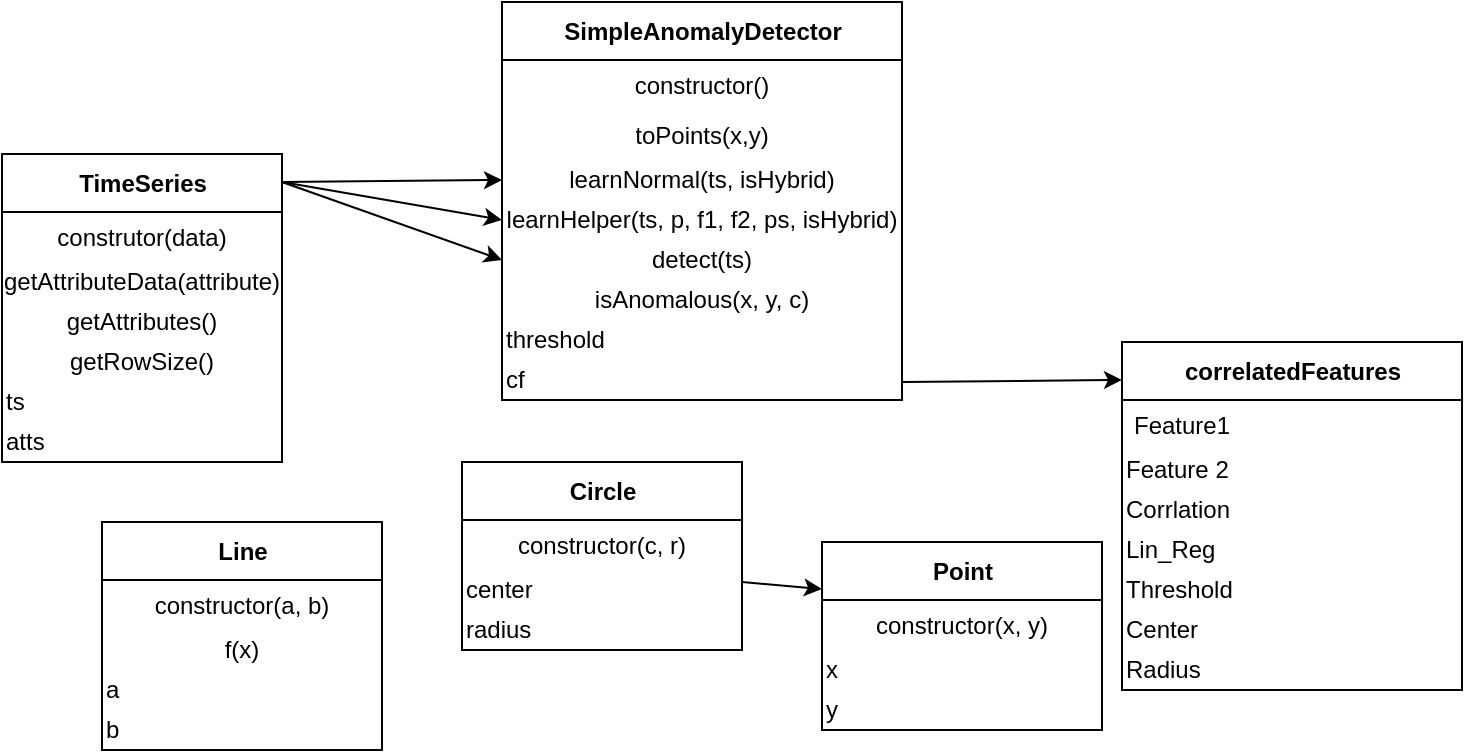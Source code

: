 <mxfile version="14.6.0" type="device"><diagram id="jf1ai3OyVEA-pttHDUkc" name="Page-1"><mxGraphModel dx="1768" dy="1308" grid="1" gridSize="10" guides="1" tooltips="1" connect="1" arrows="1" fold="1" page="1" pageScale="1" pageWidth="850" pageHeight="1100" math="0" shadow="0"><root><mxCell id="0"/><mxCell id="1" parent="0"/><mxCell id="t9AqAnKvsGbF7xgXapjo-1" value="correlatedFeatures" style="swimlane;fontStyle=1;align=center;verticalAlign=middle;childLayout=stackLayout;horizontal=1;startSize=29;horizontalStack=0;resizeParent=1;resizeParentMax=0;resizeLast=0;collapsible=0;marginBottom=0;html=1;strokeWidth=1;" vertex="1" parent="1"><mxGeometry x="460" y="280" width="170" height="174" as="geometry"/></mxCell><mxCell id="t9AqAnKvsGbF7xgXapjo-3" value="Feature1" style="text;html=1;strokeColor=none;fillColor=none;align=left;verticalAlign=middle;spacingLeft=4;spacingRight=4;overflow=hidden;rotatable=0;points=[[0,0.5],[1,0.5]];portConstraint=eastwest;" vertex="1" parent="t9AqAnKvsGbF7xgXapjo-1"><mxGeometry y="29" width="170" height="25" as="geometry"/></mxCell><mxCell id="t9AqAnKvsGbF7xgXapjo-5" value="Feature 2" style="text;html=1;strokeColor=none;fillColor=none;align=left;verticalAlign=middle;whiteSpace=wrap;rounded=0;" vertex="1" parent="t9AqAnKvsGbF7xgXapjo-1"><mxGeometry y="54" width="170" height="20" as="geometry"/></mxCell><mxCell id="t9AqAnKvsGbF7xgXapjo-4" value="Corrlation" style="text;html=1;strokeColor=none;fillColor=none;align=left;verticalAlign=middle;whiteSpace=wrap;rounded=0;" vertex="1" parent="t9AqAnKvsGbF7xgXapjo-1"><mxGeometry y="74" width="170" height="20" as="geometry"/></mxCell><mxCell id="t9AqAnKvsGbF7xgXapjo-9" value="Lin_Reg" style="text;html=1;strokeColor=none;fillColor=none;align=left;verticalAlign=middle;whiteSpace=wrap;rounded=0;" vertex="1" parent="t9AqAnKvsGbF7xgXapjo-1"><mxGeometry y="94" width="170" height="20" as="geometry"/></mxCell><mxCell id="t9AqAnKvsGbF7xgXapjo-6" value="Threshold" style="text;html=1;strokeColor=none;fillColor=none;align=left;verticalAlign=middle;whiteSpace=wrap;rounded=0;" vertex="1" parent="t9AqAnKvsGbF7xgXapjo-1"><mxGeometry y="114" width="170" height="20" as="geometry"/></mxCell><mxCell id="t9AqAnKvsGbF7xgXapjo-7" value="Center" style="text;html=1;strokeColor=none;fillColor=none;align=left;verticalAlign=middle;whiteSpace=wrap;rounded=0;" vertex="1" parent="t9AqAnKvsGbF7xgXapjo-1"><mxGeometry y="134" width="170" height="20" as="geometry"/></mxCell><mxCell id="t9AqAnKvsGbF7xgXapjo-8" value="Radius" style="text;html=1;strokeColor=none;fillColor=none;align=left;verticalAlign=middle;whiteSpace=wrap;rounded=0;" vertex="1" parent="t9AqAnKvsGbF7xgXapjo-1"><mxGeometry y="154" width="170" height="20" as="geometry"/></mxCell><mxCell id="t9AqAnKvsGbF7xgXapjo-12" value="SimpleAnomalyDetector" style="swimlane;fontStyle=1;align=center;verticalAlign=middle;childLayout=stackLayout;horizontal=1;startSize=29;horizontalStack=0;resizeParent=1;resizeParentMax=0;resizeLast=0;collapsible=0;marginBottom=0;html=1;strokeWidth=1;" vertex="1" parent="1"><mxGeometry x="150" y="110" width="200" height="199" as="geometry"/></mxCell><mxCell id="t9AqAnKvsGbF7xgXapjo-13" value="constructor()" style="text;html=1;strokeColor=none;fillColor=none;align=center;verticalAlign=middle;spacingLeft=4;spacingRight=4;overflow=hidden;rotatable=0;points=[[0,0.5],[1,0.5]];portConstraint=eastwest;" vertex="1" parent="t9AqAnKvsGbF7xgXapjo-12"><mxGeometry y="29" width="200" height="25" as="geometry"/></mxCell><mxCell id="t9AqAnKvsGbF7xgXapjo-14" value="toPoints(x,y)" style="text;html=1;strokeColor=none;fillColor=none;align=center;verticalAlign=middle;spacingLeft=4;spacingRight=4;overflow=hidden;rotatable=0;points=[[0,0.5],[1,0.5]];portConstraint=eastwest;" vertex="1" parent="t9AqAnKvsGbF7xgXapjo-12"><mxGeometry y="54" width="200" height="25" as="geometry"/></mxCell><mxCell id="t9AqAnKvsGbF7xgXapjo-16" value="learnNormal(ts, isHybrid)" style="text;html=1;strokeColor=none;fillColor=none;align=center;verticalAlign=middle;whiteSpace=wrap;rounded=0;" vertex="1" parent="t9AqAnKvsGbF7xgXapjo-12"><mxGeometry y="79" width="200" height="20" as="geometry"/></mxCell><mxCell id="t9AqAnKvsGbF7xgXapjo-19" value="learnHelper(ts, p, f1, f2, ps, isHybrid)" style="text;html=1;strokeColor=none;fillColor=none;align=center;verticalAlign=middle;whiteSpace=wrap;rounded=0;" vertex="1" parent="t9AqAnKvsGbF7xgXapjo-12"><mxGeometry y="99" width="200" height="20" as="geometry"/></mxCell><mxCell id="t9AqAnKvsGbF7xgXapjo-15" value="detect(ts)" style="text;html=1;strokeColor=none;fillColor=none;align=center;verticalAlign=middle;whiteSpace=wrap;rounded=0;" vertex="1" parent="t9AqAnKvsGbF7xgXapjo-12"><mxGeometry y="119" width="200" height="20" as="geometry"/></mxCell><mxCell id="t9AqAnKvsGbF7xgXapjo-17" value="isAnomalous(x, y, c)" style="text;html=1;strokeColor=none;fillColor=none;align=center;verticalAlign=middle;whiteSpace=wrap;rounded=0;" vertex="1" parent="t9AqAnKvsGbF7xgXapjo-12"><mxGeometry y="139" width="200" height="20" as="geometry"/></mxCell><mxCell id="t9AqAnKvsGbF7xgXapjo-21" value="threshold" style="text;html=1;strokeColor=none;fillColor=none;align=left;verticalAlign=middle;whiteSpace=wrap;rounded=0;" vertex="1" parent="t9AqAnKvsGbF7xgXapjo-12"><mxGeometry y="159" width="200" height="20" as="geometry"/></mxCell><mxCell id="t9AqAnKvsGbF7xgXapjo-20" value="cf" style="text;html=1;strokeColor=none;fillColor=none;align=left;verticalAlign=middle;whiteSpace=wrap;rounded=0;" vertex="1" parent="t9AqAnKvsGbF7xgXapjo-12"><mxGeometry y="179" width="200" height="20" as="geometry"/></mxCell><mxCell id="t9AqAnKvsGbF7xgXapjo-22" value="TimeSeries" style="swimlane;fontStyle=1;align=center;verticalAlign=middle;childLayout=stackLayout;horizontal=1;startSize=29;horizontalStack=0;resizeParent=1;resizeParentMax=0;resizeLast=0;collapsible=0;marginBottom=0;html=1;strokeWidth=1;" vertex="1" parent="1"><mxGeometry x="-100" y="186" width="140" height="154" as="geometry"/></mxCell><mxCell id="t9AqAnKvsGbF7xgXapjo-23" value="construtor(data)" style="text;html=1;strokeColor=none;fillColor=none;align=center;verticalAlign=middle;spacingLeft=4;spacingRight=4;overflow=hidden;rotatable=0;points=[[0,0.5],[1,0.5]];portConstraint=eastwest;" vertex="1" parent="t9AqAnKvsGbF7xgXapjo-22"><mxGeometry y="29" width="140" height="25" as="geometry"/></mxCell><mxCell id="t9AqAnKvsGbF7xgXapjo-27" value="getAttributeData(attribute)" style="text;html=1;strokeColor=none;fillColor=none;align=center;verticalAlign=middle;whiteSpace=wrap;rounded=0;" vertex="1" parent="t9AqAnKvsGbF7xgXapjo-22"><mxGeometry y="54" width="140" height="20" as="geometry"/></mxCell><mxCell id="t9AqAnKvsGbF7xgXapjo-25" value="getAttributes()" style="text;html=1;strokeColor=none;fillColor=none;align=center;verticalAlign=middle;whiteSpace=wrap;rounded=0;" vertex="1" parent="t9AqAnKvsGbF7xgXapjo-22"><mxGeometry y="74" width="140" height="20" as="geometry"/></mxCell><mxCell id="t9AqAnKvsGbF7xgXapjo-26" value="getRowSize()" style="text;html=1;strokeColor=none;fillColor=none;align=center;verticalAlign=middle;whiteSpace=wrap;rounded=0;" vertex="1" parent="t9AqAnKvsGbF7xgXapjo-22"><mxGeometry y="94" width="140" height="20" as="geometry"/></mxCell><mxCell id="t9AqAnKvsGbF7xgXapjo-28" value="ts" style="text;html=1;strokeColor=none;fillColor=none;align=left;verticalAlign=middle;whiteSpace=wrap;rounded=0;" vertex="1" parent="t9AqAnKvsGbF7xgXapjo-22"><mxGeometry y="114" width="140" height="20" as="geometry"/></mxCell><mxCell id="t9AqAnKvsGbF7xgXapjo-29" value="atts" style="text;html=1;strokeColor=none;fillColor=none;align=left;verticalAlign=middle;whiteSpace=wrap;rounded=0;" vertex="1" parent="t9AqAnKvsGbF7xgXapjo-22"><mxGeometry y="134" width="140" height="20" as="geometry"/></mxCell><mxCell id="t9AqAnKvsGbF7xgXapjo-30" value="Line" style="swimlane;fontStyle=1;align=center;verticalAlign=middle;childLayout=stackLayout;horizontal=1;startSize=29;horizontalStack=0;resizeParent=1;resizeParentMax=0;resizeLast=0;collapsible=0;marginBottom=0;html=1;strokeWidth=1;" vertex="1" parent="1"><mxGeometry x="-50" y="370" width="140" height="114" as="geometry"/></mxCell><mxCell id="t9AqAnKvsGbF7xgXapjo-31" value="constructor(a, b)" style="text;html=1;strokeColor=none;fillColor=none;align=center;verticalAlign=middle;spacingLeft=4;spacingRight=4;overflow=hidden;rotatable=0;points=[[0,0.5],[1,0.5]];portConstraint=eastwest;" vertex="1" parent="t9AqAnKvsGbF7xgXapjo-30"><mxGeometry y="29" width="140" height="25" as="geometry"/></mxCell><mxCell id="t9AqAnKvsGbF7xgXapjo-35" value="f(x)" style="text;html=1;strokeColor=none;fillColor=none;align=center;verticalAlign=middle;whiteSpace=wrap;rounded=0;" vertex="1" parent="t9AqAnKvsGbF7xgXapjo-30"><mxGeometry y="54" width="140" height="20" as="geometry"/></mxCell><mxCell id="t9AqAnKvsGbF7xgXapjo-34" value="a" style="text;html=1;strokeColor=none;fillColor=none;align=left;verticalAlign=middle;whiteSpace=wrap;rounded=0;" vertex="1" parent="t9AqAnKvsGbF7xgXapjo-30"><mxGeometry y="74" width="140" height="20" as="geometry"/></mxCell><mxCell id="t9AqAnKvsGbF7xgXapjo-33" value="b" style="text;html=1;strokeColor=none;fillColor=none;align=left;verticalAlign=middle;whiteSpace=wrap;rounded=0;" vertex="1" parent="t9AqAnKvsGbF7xgXapjo-30"><mxGeometry y="94" width="140" height="20" as="geometry"/></mxCell><mxCell id="t9AqAnKvsGbF7xgXapjo-36" value="Point" style="swimlane;fontStyle=1;align=center;verticalAlign=middle;childLayout=stackLayout;horizontal=1;startSize=29;horizontalStack=0;resizeParent=1;resizeParentMax=0;resizeLast=0;collapsible=0;marginBottom=0;html=1;strokeWidth=1;" vertex="1" parent="1"><mxGeometry x="310" y="380" width="140" height="94" as="geometry"/></mxCell><mxCell id="t9AqAnKvsGbF7xgXapjo-37" value="constructor(x, y)" style="text;html=1;strokeColor=none;fillColor=none;align=center;verticalAlign=middle;spacingLeft=4;spacingRight=4;overflow=hidden;rotatable=0;points=[[0,0.5],[1,0.5]];portConstraint=eastwest;" vertex="1" parent="t9AqAnKvsGbF7xgXapjo-36"><mxGeometry y="29" width="140" height="25" as="geometry"/></mxCell><mxCell id="t9AqAnKvsGbF7xgXapjo-40" value="x" style="text;html=1;strokeColor=none;fillColor=none;align=left;verticalAlign=middle;whiteSpace=wrap;rounded=0;" vertex="1" parent="t9AqAnKvsGbF7xgXapjo-36"><mxGeometry y="54" width="140" height="20" as="geometry"/></mxCell><mxCell id="t9AqAnKvsGbF7xgXapjo-39" value="y" style="text;html=1;strokeColor=none;fillColor=none;align=left;verticalAlign=middle;whiteSpace=wrap;rounded=0;" vertex="1" parent="t9AqAnKvsGbF7xgXapjo-36"><mxGeometry y="74" width="140" height="20" as="geometry"/></mxCell><mxCell id="t9AqAnKvsGbF7xgXapjo-41" value="Circle" style="swimlane;fontStyle=1;align=center;verticalAlign=middle;childLayout=stackLayout;horizontal=1;startSize=29;horizontalStack=0;resizeParent=1;resizeParentMax=0;resizeLast=0;collapsible=0;marginBottom=0;html=1;strokeWidth=1;" vertex="1" parent="1"><mxGeometry x="130" y="340" width="140" height="94" as="geometry"/></mxCell><mxCell id="t9AqAnKvsGbF7xgXapjo-42" value="constructor(c, r)" style="text;html=1;strokeColor=none;fillColor=none;align=center;verticalAlign=middle;spacingLeft=4;spacingRight=4;overflow=hidden;rotatable=0;points=[[0,0.5],[1,0.5]];portConstraint=eastwest;" vertex="1" parent="t9AqAnKvsGbF7xgXapjo-41"><mxGeometry y="29" width="140" height="25" as="geometry"/></mxCell><mxCell id="t9AqAnKvsGbF7xgXapjo-45" value="center" style="text;html=1;strokeColor=none;fillColor=none;align=left;verticalAlign=middle;whiteSpace=wrap;rounded=0;" vertex="1" parent="t9AqAnKvsGbF7xgXapjo-41"><mxGeometry y="54" width="140" height="20" as="geometry"/></mxCell><mxCell id="t9AqAnKvsGbF7xgXapjo-44" value="radius" style="text;html=1;strokeColor=none;fillColor=none;align=left;verticalAlign=middle;whiteSpace=wrap;rounded=0;" vertex="1" parent="t9AqAnKvsGbF7xgXapjo-41"><mxGeometry y="74" width="140" height="20" as="geometry"/></mxCell><mxCell id="t9AqAnKvsGbF7xgXapjo-47" value="" style="endArrow=classic;html=1;entryX=0;entryY=0.5;entryDx=0;entryDy=0;" edge="1" parent="1" target="t9AqAnKvsGbF7xgXapjo-16"><mxGeometry width="50" height="50" relative="1" as="geometry"><mxPoint x="40" y="200" as="sourcePoint"/><mxPoint x="90" y="150" as="targetPoint"/></mxGeometry></mxCell><mxCell id="t9AqAnKvsGbF7xgXapjo-48" value="" style="endArrow=classic;html=1;entryX=0;entryY=0.5;entryDx=0;entryDy=0;" edge="1" parent="1" target="t9AqAnKvsGbF7xgXapjo-19"><mxGeometry width="50" height="50" relative="1" as="geometry"><mxPoint x="40" y="200" as="sourcePoint"/><mxPoint x="90" y="150" as="targetPoint"/></mxGeometry></mxCell><mxCell id="t9AqAnKvsGbF7xgXapjo-49" value="" style="endArrow=classic;html=1;entryX=0;entryY=0.5;entryDx=0;entryDy=0;" edge="1" parent="1" target="t9AqAnKvsGbF7xgXapjo-15"><mxGeometry width="50" height="50" relative="1" as="geometry"><mxPoint x="40" y="200" as="sourcePoint"/><mxPoint x="90" y="150" as="targetPoint"/></mxGeometry></mxCell><mxCell id="t9AqAnKvsGbF7xgXapjo-50" value="" style="endArrow=classic;html=1;entryX=0;entryY=0.109;entryDx=0;entryDy=0;entryPerimeter=0;" edge="1" parent="1" target="t9AqAnKvsGbF7xgXapjo-1"><mxGeometry width="50" height="50" relative="1" as="geometry"><mxPoint x="350" y="300" as="sourcePoint"/><mxPoint x="400" y="250" as="targetPoint"/></mxGeometry></mxCell><mxCell id="t9AqAnKvsGbF7xgXapjo-51" value="" style="endArrow=classic;html=1;entryX=0;entryY=0.25;entryDx=0;entryDy=0;" edge="1" parent="1" target="t9AqAnKvsGbF7xgXapjo-36"><mxGeometry width="50" height="50" relative="1" as="geometry"><mxPoint x="270" y="400" as="sourcePoint"/><mxPoint x="320" y="350" as="targetPoint"/></mxGeometry></mxCell></root></mxGraphModel></diagram></mxfile>